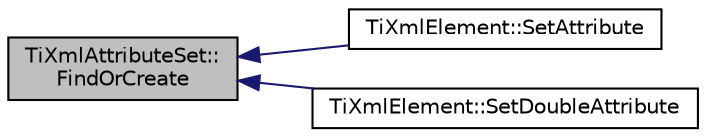 digraph "TiXmlAttributeSet::FindOrCreate"
{
  edge [fontname="Helvetica",fontsize="10",labelfontname="Helvetica",labelfontsize="10"];
  node [fontname="Helvetica",fontsize="10",shape=record];
  rankdir="LR";
  Node1 [label="TiXmlAttributeSet::\lFindOrCreate",height=0.2,width=0.4,color="black", fillcolor="grey75", style="filled" fontcolor="black"];
  Node1 -> Node2 [dir="back",color="midnightblue",fontsize="10",style="solid",fontname="Helvetica"];
  Node2 [label="TiXmlElement::SetAttribute",height=0.2,width=0.4,color="black", fillcolor="white", style="filled",URL="$class_ti_xml_element.html#ace6f4be75e373726d4774073d666d1a7"];
  Node1 -> Node3 [dir="back",color="midnightblue",fontsize="10",style="solid",fontname="Helvetica"];
  Node3 [label="TiXmlElement::SetDoubleAttribute",height=0.2,width=0.4,color="black", fillcolor="white", style="filled",URL="$class_ti_xml_element.html#a0d1dd975d75496778177e35abfe0ec0b"];
}
